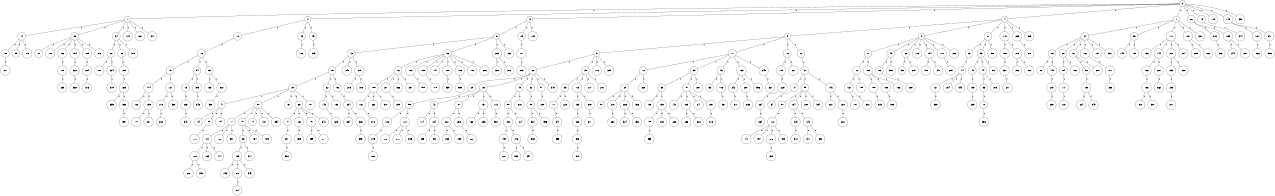 graph G {
size="8.5,11;"
ratio = "expand;"
fixedsize="true;"
overlap="scale;"
node[shape=circle,width=.12,hight=.12,fontsize=12]
edge[fontsize=12]

0[label=" 0" color=black, pos="2.0129068,0.22867153!"];
1[label=" 1" color=black, pos="1.0241115,0.22256052!"];
2[label=" 2" color=black, pos="0.75161825,0.039884576!"];
3[label=" 3" color=black, pos="1.486945,1.8885687!"];
4[label=" 4" color=black, pos="1.6063349,0.82858091!"];
5[label=" 5" color=black, pos="0.41963146,2.7579244!"];
6[label=" 6" color=black, pos="2.1614577,0.65581956!"];
7[label=" 7" color=black, pos="2.5351703,1.3136941!"];
8[label=" 8" color=black, pos="0.91574239,0.61598982!"];
9[label=" 9" color=black, pos="0.76635557,0.03919238!"];
10[label=" 10" color=black, pos="1.6698586,2.8385859!"];
11[label=" 11" color=black, pos="1.6016082,1.1236077!"];
12[label=" 12" color=black, pos="2.1215204,1.1336182!"];
13[label=" 13" color=black, pos="1.0621487,1.2982482!"];
14[label=" 14" color=black, pos="1.1560565,2.0509664!"];
15[label=" 15" color=black, pos="2.3245731,1.239304!"];
16[label=" 16" color=black, pos="0.90702616,0.18016935!"];
17[label=" 17" color=black, pos="1.6938442,2.1913556!"];
18[label=" 18" color=black, pos="2.2984387,1.5205063!"];
19[label=" 19" color=black, pos="2.7570961,1.10799!"];
20[label=" 20" color=black, pos="2.5963026,2.4197684!"];
21[label=" 21" color=black, pos="1.1331507,2.8820578!"];
22[label=" 22" color=black, pos="0.67208424,2.9804341!"];
23[label=" 23" color=black, pos="1.2976848,1.2369728!"];
24[label=" 24" color=black, pos="0.075031986,1.8780927!"];
25[label=" 25" color=black, pos="0.63650387,1.1325789!"];
26[label=" 26" color=black, pos="2.0993897,0.83498946!"];
27[label=" 27" color=black, pos="1.2971992,2.7351022!"];
28[label=" 28" color=black, pos="0.18458767,0.55195317!"];
29[label=" 29" color=black, pos="1.8728871,2.6069457!"];
30[label=" 30" color=black, pos="2.3670352,0.54162863!"];
31[label=" 31" color=black, pos="0.80711792,0.86943085!"];
32[label=" 32" color=black, pos="1.1957435,1.6510261!"];
33[label=" 33" color=black, pos="1.8169717,1.76719!"];
34[label=" 34" color=black, pos="2.4366902,1.7728471!"];
35[label=" 35" color=black, pos="2.5451589,1.6273913!"];
36[label=" 36" color=black, pos="0.66281987,1.047485!"];
37[label=" 37" color=black, pos="2.6133554,1.0806783!"];
38[label=" 38" color=black, pos="1.2418105,1.6451105!"];
39[label=" 39" color=black, pos="1.4009083,1.9310783!"];
40[label=" 40" color=black, pos="2.2620649,0.42889926!"];
41[label=" 41" color=black, pos="2.3657094,2.995398!"];
42[label=" 42" color=black, pos="1.7982687,1.5362891!"];
43[label=" 43" color=black, pos="2.2761944,0.073174177!"];
44[label=" 44" color=black, pos="0.34302476,0.47472119!"];
45[label=" 45" color=black, pos="0.77508986,0.93677072!"];
46[label=" 46" color=black, pos="2.1777064,2.0658287!"];
47[label=" 47" color=black, pos="0.096422568,2.1752665!"];
48[label=" 48" color=black, pos="2.5790114,1.437524!"];
49[label=" 49" color=black, pos="1.800255,0.74712041!"];
50[label=" 50" color=black, pos="2.201167,1.9419513!"];
51[label=" 51" color=black, pos="0.44708978,0.41637561!"];
52[label=" 52" color=black, pos="1.1357846,0.74649469!"];
53[label=" 53" color=black, pos="2.4464963,2.9277748!"];
54[label=" 54" color=black, pos="2.2651466,1.2028173!"];
55[label=" 55" color=black, pos="1.9905106,2.7200566!"];
56[label=" 56" color=black, pos="1.9822496,2.5142428!"];
57[label=" 57" color=black, pos="2.5905026,0.38102825!"];
58[label=" 58" color=black, pos="0.54477262,2.269031!"];
59[label=" 59" color=black, pos="2.338105,1.7819769!"];
60[label=" 60" color=black, pos="2.5765034,0.38476406!"];
61[label=" 61" color=black, pos="1.2117371,2.6472022!"];
62[label=" 62" color=black, pos="2.3061424,0.83845288!"];
63[label=" 63" color=black, pos="2.2281033,2.8661749!"];
64[label=" 64" color=black, pos="0.71609012,2.9928574!"];
65[label=" 65" color=black, pos="2.6417809,1.0982623!"];
66[label=" 66" color=black, pos="0.69686519,2.1784159!"];
67[label=" 67" color=black, pos="1.0526998,0.50885971!"];
68[label=" 68" color=black, pos="0.48886447,1.6522028!"];
69[label=" 69" color=black, pos="0.20616266,0.1774852!"];
70[label=" 70" color=black, pos="2.1494245,1.8089581!"];
71[label=" 71" color=black, pos="2.5744476,1.5878806!"];
72[label=" 72" color=black, pos="2.0555507,2.5971304!"];
73[label=" 73" color=black, pos="0.95462373,0.88388502!"];
74[label=" 74" color=black, pos="2.0626859,0.68645906!"];
75[label=" 75" color=black, pos="0.02269373,2.7445889!"];
76[label=" 76" color=black, pos="1.0889425,0.21215972!"];
77[label=" 77" color=black, pos="2.6961966,2.8074103!"];
78[label=" 78" color=black, pos="0.40558301,1.2231489!"];
79[label=" 79" color=black, pos="2.2915013,0.27056829!"];
80[label=" 80" color=black, pos="0.39176754,2.0443836!"];
81[label=" 81" color=black, pos="0.56309136,0.99788019!"];
82[label=" 82" color=black, pos="2.9905695,1.741163!"];
83[label=" 83" color=black, pos="1.879658,1.5248214!"];
84[label=" 84" color=black, pos="2.8825434,2.2637058!"];
85[label=" 85" color=black, pos="2.1266261,1.4243611!"];
86[label=" 86" color=black, pos="0.68748439,2.5122397!"];
87[label=" 87" color=black, pos="0.45853946,0.32603775!"];
88[label=" 88" color=black, pos="0.65050665,1.1966983!"];
89[label=" 89" color=black, pos="1.2986899,1.8393753!"];
90[label=" 90" color=black, pos="0.87891773,1.3025226!"];
91[label=" 91" color=black, pos="2.0662901,2.7271763!"];
92[label=" 92" color=black, pos="1.5643252,2.5275736!"];
93[label=" 93" color=black, pos="1.0619982,0.22316037!"];
94[label=" 94" color=black, pos="2.5994447,1.7284683!"];
95[label=" 95" color=black, pos="1.518208,0.90829112!"];
96[label=" 96" color=black, pos="2.4249274,2.3823127!"];
97[label=" 97" color=black, pos="0.29956787,2.0128767!"];
98[label=" 98" color=black, pos="0.80222622,0.93706136!"];
99[label=" 99" color=black, pos="2.1427434,0.81734984!"];
100[label=" 100" color=black, pos="0.65511979,2.3980199!"];
101[label=" 101" color=black, pos="1.2968581,1.4666005!"];
102[label=" 102" color=black, pos="1.3565803,2.9542868!"];
103[label=" 103" color=black, pos="1.2495748,0.043502958!"];
104[label=" 104" color=black, pos="1.9675674,2.3981194!"];
105[label=" 105" color=black, pos="1.6475036,0.44562084!"];
106[label=" 106" color=black, pos="0.72639544,2.3182461!"];
107[label=" 107" color=black, pos="2.0469199,2.5762074!"];
108[label=" 108" color=black, pos="0.48051936,1.4191576!"];
109[label=" 109" color=black, pos="0.59540753,1.6736802!"];
110[label=" 110" color=black, pos="1.0808269,2.8267761!"];
111[label=" 111" color=black, pos="1.490545,2.0049039!"];
112[label=" 112" color=black, pos="1.2960947,1.7252476!"];
113[label=" 113" color=black, pos="1.8140194,2.3933281!"];
114[label=" 114" color=black, pos="0.55355063,2.4095537!"];
115[label=" 115" color=black, pos="2.8471702,2.3025102!"];
116[label=" 116" color=black, pos="1.9599884,0.10506701!"];
117[label=" 117" color=black, pos="2.6074259,2.5073838!"];
118[label=" 118" color=black, pos="1.4067142,1.0186545!"];
119[label=" 119" color=black, pos="2.204439,0.35537153!"];
120[label=" 120" color=black, pos="2.4265817,1.444132!"];
121[label=" 121" color=black, pos="2.2514876,2.7810161!"];
122[label=" 122" color=black, pos="0.54903434,1.4055087!"];
123[label=" 123" color=black, pos="1.1763309,1.7238941!"];
124[label=" 124" color=black, pos="2.4296867,1.6917152!"];
125[label=" 125" color=black, pos="2.6077083,1.7253654!"];
126[label=" 126" color=black, pos="2.5332589,1.9116817!"];
127[label=" 127" color=black, pos="0.76757835,0.23823153!"];
128[label=" 128" color=black, pos="2.3476723,2.4347613!"];
129[label=" 129" color=black, pos="2.5198236,2.4041981!"];
130[label=" 130" color=black, pos="1.4063471,2.4650625!"];
131[label=" 131" color=black, pos="2.5177257,1.7189972!"];
132[label=" 132" color=black, pos="2.0179177,2.984525!"];
133[label=" 133" color=black, pos="0.60981143,0.64004854!"];
134[label=" 134" color=black, pos="2.4539104,2.8807682!"];
135[label=" 135" color=black, pos="1.8187834,2.4156488!"];
136[label=" 136" color=black, pos="0.80136322,2.7656157!"];
137[label=" 137" color=black, pos="2.0661874,2.3900448!"];
138[label=" 138" color=black, pos="1.9795206,2.0552124!"];
139[label=" 139" color=black, pos="2.044064,2.4446587!"];
140[label=" 140" color=black, pos="1.184922,1.6876078!"];
141[label=" 141" color=black, pos="0.13907408,2.9378038!"];
142[label=" 142" color=black, pos="0.87938652,2.8144732!"];
143[label=" 143" color=black, pos="2.9375716,1.8646257!"];
144[label=" 144" color=black, pos="1.080532,1.0601217!"];
145[label=" 145" color=black, pos="2.8000551,1.6192538!"];
146[label=" 146" color=black, pos="0.30527384,0.27682197!"];
147[label=" 147" color=black, pos="2.4486757,0.41131951!"];
148[label=" 148" color=black, pos="2.1506643,0.42833117!"];
149[label=" 149" color=black, pos="2.4265836,0.88272283!"];
150[label=" 150" color=black, pos="2.1847069,1.00414!"];
151[label=" 151" color=black, pos="2.927318,2.8612133!"];
152[label=" 152" color=black, pos="0.49900712,2.1545693!"];
153[label=" 153" color=black, pos="1.3715015,1.078638!"];
154[label=" 154" color=black, pos="0.44828921,2.0261132!"];
155[label=" 155" color=black, pos="2.0769406,2.5305626!"];
156[label=" 156" color=black, pos="1.53636,1.5173432!"];
157[label=" 157" color=black, pos="0.32502875,2.2689136!"];
158[label=" 158" color=black, pos="2.0972621,2.6320141!"];
159[label=" 159" color=black, pos="0.14181939,0.032429969!"];
160[label=" 160" color=black, pos="2.4145625,1.9398888!"];
161[label=" 161" color=black, pos="2.9608224,0.4628394!"];
162[label=" 162" color=black, pos="1.3739867,2.3060765!"];
163[label=" 163" color=black, pos="1.9263853,0.67853208!"];
164[label=" 164" color=black, pos="2.7955329,0.42568872!"];
165[label=" 165" color=black, pos="1.5959414,2.6302973!"];
166[label=" 166" color=black, pos="1.967656,1.7177835!"];
167[label=" 167" color=black, pos="2.7555389,1.7503019!"];
168[label=" 168" color=black, pos="2.9372127,2.9561654!"];
169[label=" 169" color=black, pos="1.7087174,1.3071467!"];
170[label=" 170" color=black, pos="1.9079574,1.5336313!"];
171[label=" 171" color=black, pos="0.44986231,2.2970878!"];
172[label=" 172" color=black, pos="1.4080387,2.3659569!"];
173[label=" 173" color=black, pos="1.4173789,1.6971835!"];
174[label=" 174" color=black, pos="0.25856567,0.49451021!"];
175[label=" 175" color=black, pos="2.1651804,0.18420591!"];
176[label=" 176" color=black, pos="1.9350028,0.00042817276!"];
177[label=" 177" color=black, pos="1.5593761,0.7264242!"];
178[label=" 178" color=black, pos="2.920798,0.30167606!"];
179[label=" 179" color=black, pos="1.4722188,1.6160556!"];
180[label=" 180" color=black, pos="1.3215404,0.88423757!"];
181[label=" 181" color=black, pos="2.9782668,2.1239541!"];
182[label=" 182" color=black, pos="2.996388,1.250937!"];
183[label=" 183" color=black, pos="0.86327642,0.26396149!"];
184[label=" 184" color=black, pos="1.5755142,0.44199933!"];
185[label=" 185" color=black, pos="0.57196452,2.6022238!"];
186[label=" 186" color=black, pos="0.42847902,2.8634229!"];
187[label=" 187" color=black, pos="0.50266367,0.78095537!"];
188[label=" 188" color=black, pos="0.46149103,2.5631233!"];
189[label=" 189" color=black, pos="1.246614,1.6765903!"];
190[label=" 190" color=black, pos="1.3055418,1.4045704!"];
191[label=" 191" color=black, pos="0.36267024,1.9670974!"];
192[label=" 192" color=black, pos="1.9329216,2.0730748!"];
193[label=" 193" color=black, pos="0.57752026,0.99764866!"];
194[label=" 194" color=black, pos="0.57919832,1.9066971!"];
195[label=" 195" color=black, pos="2.34055,1.9060661!"];
196[label=" 196" color=black, pos="1.3528454,2.2417989!"];
197[label=" 197" color=black, pos="0.15626688,2.8424615!"];
198[label=" 198" color=black, pos="1.8459165,2.6306269!"];
199[label=" 199" color=black, pos="1.9155639,1.1467712!"];
200[label=" 200" color=black, pos="1.006821,2.3533716!"];
201[label=" 201" color=black, pos="2.8951445,0.59034051!"];
202[label=" 202" color=black, pos="0.21209182,1.5562048!"];
203[label=" 203" color=black, pos="1.1846901,1.3546829!"];
204[label=" 204" color=black, pos="2.9314603,1.136995!"];
205[label=" 205" color=black, pos="2.514871,0.54953582!"];
206[label=" 206" color=black, pos="2.2264885,0.56937418!"];
207[label=" 207" color=black, pos="2.7778869,1.9905378!"];
208[label=" 208" color=black, pos="2.9359913,0.36904913!"];
209[label=" 209" color=black, pos="1.6949297,1.3054786!"];
210[label=" 210" color=black, pos="0.45642727,2.4596633!"];
211[label=" 211" color=black, pos="1.3239542,0.178653!"];
212[label=" 212" color=black, pos="0.41082802,2.3431417!"];
213[label=" 213" color=black, pos="2.2951045,1.2864864!"];
214[label=" 214" color=black, pos="1.0728402,0.66364533!"];
215[label=" 215" color=black, pos="2.572006,2.635435!"];
216[label=" 216" color=black, pos="1.9980926,0.33913308!"];
217[label=" 217" color=black, pos="2.9638738,2.6000438!"];
218[label=" 218" color=black, pos="0.50629503,0.061418479!"];
219[label=" 219" color=black, pos="2.8740533,2.0856638!"];
220[label=" 220" color=black, pos="0.5557195,0.21058035!"];
221[label=" 221" color=black, pos="0.32148303,0.37241705!"];
222[label=" 222" color=black, pos="2.3529274,0.24505036!"];
223[label=" 223" color=black, pos="0.69024552,0.43293066!"];
224[label=" 224" color=black, pos="1.8849696,2.3813603!"];
225[label=" 225" color=black, pos="0.41667539,2.2691444!"];
226[label=" 226" color=black, pos="2.0411112,1.7532197!"];
227[label=" 227" color=black, pos="2.5706344,2.2000459!"];
228[label=" 228" color=black, pos="0.26768901,1.9771779!"];
229[label=" 229" color=black, pos="2.907693,1.9834953!"];
230[label=" 230" color=black, pos="0.38565734,1.1855538!"];
231[label=" 231" color=black, pos="1.109031,0.76424095!"];
232[label=" 232" color=black, pos="1.3905482,2.8428439!"];
233[label=" 233" color=black, pos="0.12700538,2.730194!"];
234[label=" 234" color=black, pos="0.44255122,2.0832811!"];
235[label=" 235" color=black, pos="2.3222972,2.1395395!"];
236[label=" 236" color=black, pos="1.6939532,1.1791582!"];
237[label=" 237" color=black, pos="1.4663123,0.86226668!"];
238[label=" 238" color=black, pos="1.3911991,0.92787253!"];
239[label=" 239" color=black, pos="1.6663049,0.49423071!"];
240[label=" 240" color=black, pos="2.8377148,0.86407661!"];
241[label=" 241" color=black, pos="2.449063,2.1328367!"];
242[label=" 242" color=black, pos="1.0776843,2.9047998!"];
243[label=" 243" color=black, pos="1.4994448,0.98996761!"];
244[label=" 244" color=black, pos="0.16105659,1.7950443!"];
245[label=" 245" color=black, pos="0.3317793,0.47933858!"];
246[label=" 246" color=black, pos="1.7051314,1.2232085!"];
247[label=" 247" color=black, pos="2.0993246,1.4282894!"];
248[label=" 248" color=black, pos="2.0545139,1.9017595!"];
249[label=" 249" color=black, pos="0.88663658,2.395191!"];
250[label=" 250" color=black, pos="2.250714,1.3643023!"];
251[label=" 251" color=black, pos="1.34433,0.94355691!"];
252[label=" 252" color=black, pos="1.5233957,0.13275556!"];
253[label=" 253" color=black, pos="1.3959122,1.5781534!"];
254[label=" 254" color=black, pos="2.0193053,2.47248!"];
255[label=" 255" color=black, pos="1.5188012,1.0556692!"];
256[label=" 256" color=black, pos="0.19313533,0.076891908!"];
257[label=" 257" color=black, pos="0.99202493,2.0440927!"];
258[label=" 258" color=black, pos="0.77207376,0.99289784!"];
259[label=" 259" color=black, pos="2.7626649,2.6217905!"];
260[label=" 260" color=black, pos="0.67505596,2.1412356!"];
261[label=" 261" color=black, pos="2.3666402,1.1720118!"];
262[label=" 262" color=black, pos="0.52075091,0.50457524!"];
263[label=" 263" color=black, pos="1.5452611,0.61286715!"];
264[label=" 264" color=black, pos="2.5176731,0.81816833!"];
265[label=" 265" color=black, pos="2.161842,2.7524371!"];
266[label=" 266" color=black, pos="0.27065608,0.050319581!"];
267[label=" 267" color=black, pos="2.6817896,0.31938155!"];
268[label=" 268" color=black, pos="0.42665605,0.42781375!"];
269[label=" 269" color=black, pos="1.1800061,2.1792416!"];
270[label=" 270" color=black, pos="2.2443173,2.7403091!"];
271[label=" 271" color=black, pos="2.2440613,0.5279748!"];
272[label=" 272" color=black, pos="2.0429353,0.27143252!"];
273[label=" 273" color=black, pos="1.2084042,0.13869308!"];
274[label=" 274" color=black, pos="1.7692045,0.51238126!"];
275[label=" 275" color=black, pos="0.8611227,2.8078397!"];
276[label=" 276" color=black, pos="1.2923799,1.081075!"];
277[label=" 277" color=black, pos="0.835479,0.17314303!"];
278[label=" 278" color=black, pos="1.9441334,2.8693747!"];
279[label=" 279" color=black, pos="0.26662838,0.94992917!"];
280[label=" 280" color=black, pos="2.7434926,2.514341!"];
281[label=" 281" color=black, pos="1.2452313,0.4309571!"];
282[label=" 282" color=black, pos="1.8420468,1.4654298!"];
283[label=" 283" color=black, pos="1.7751012,1.9909482!"];
284[label=" 284" color=black, pos="1.508923,0.53986712!"];
285[label=" 285" color=black, pos="0.33233974,2.4241983!"];
286[label=" 286" color=black, pos="0.62646229,0.4646679!"];
287[label=" 287" color=black, pos="1.6909224,2.2026544!"];
288[label=" 288" color=black, pos="2.6359588,1.3863119!"];
289[label=" 289" color=black, pos="0.37002946,2.8956258!"];
290[label=" 290" color=black, pos="2.7606073,2.9152457!"];
291[label=" 291" color=black, pos="1.6343252,1.6031896!"];
292[label=" 292" color=black, pos="0.97821706,2.4876502!"];
293[label=" 293" color=black, pos="2.8560669,1.58703!"];
294[label=" 294" color=black, pos="0.20542144,2.3756198!"];
295[label=" 295" color=black, pos="1.466295,0.33075893!"];
296[label=" 296" color=black, pos="1.2952696,0.98344376!"];
297[label=" 297" color=black, pos="0.53433977,2.8773753!"];
298[label=" 298" color=black, pos="0.24012514,0.8306556!"];
299[label=" 299" color=black, pos="2.6988148,0.017698457!"];
300[label=" 300" color=black, pos="2.5769019,1.9875887!"];
301[label=" 301" color=black, pos="1.4171971,0.91549798!"];
302[label=" 302" color=black, pos="2.6263166,0.51896241!"];
303[label=" 303" color=black, pos="2.869392,1.1948652!"];
304[label=" 304" color=black, pos="2.5667921,2.8299606!"];
305[label=" 305" color=black, pos="2.0573785,0.39607901!"];
306[label=" 306" color=black, pos="1.4999568,1.1719539!"];
307[label=" 307" color=black, pos="2.6605798,1.8758036!"];
308[label=" 308" color=black, pos="1.695001,1.6704505!"];
309[label=" 309" color=black, pos="2.4380109,2.7348166!"];
310[label=" 310" color=black, pos="0.87706635,1.156939!"];
311[label=" 311" color=black, pos="0.1035004,0.91111999!"];
312[label=" 312" color=black, pos="1.5301132,0.77142446!"];
313[label=" 313" color=black, pos="2.4484165,2.8849954!"];
314[label=" 314" color=black, pos="0.39423808,0.14714506!"];
315[label=" 315" color=black, pos="0.24660173,0.29229963!"];
316[label=" 316" color=black, pos="1.8863409,2.0538009!"];
317[label=" 317" color=black, pos="2.5486987,1.3886793!"];
318[label=" 318" color=black, pos="0.042396573,1.1722234!"];
319[label=" 319" color=black, pos="0.89742253,1.8161895!"];
320[label=" 320" color=black, pos="2.8244241,1.0150275!"];
321[label=" 321" color=black, pos="2.7551175,0.22121399!"];
322[label=" 322" color=black, pos="2.9569722,0.20417342!"];
323[label=" 323" color=black, pos="2.3913077,1.1451767!"];
324[label=" 324" color=black, pos="2.4592232,0.60200035!"];
325[label=" 325" color=black, pos="1.9875951,2.433687!"];
326[label=" 326" color=black, pos="2.5362979,1.1758886!"];
327[label=" 327" color=black, pos="2.6892538,0.86125622!"];
328[label=" 328" color=black, pos="1.5796921,2.7865185!"];
329[label=" 329" color=black, pos="1.7763066,0.4841651!"];
330[label=" 330" color=black, pos="0.37609155,0.9368527!"];
331[label=" 331" color=black, pos="0.18481156,1.0450478!"];
332[label=" 332" color=black, pos="0.28100694,1.6519567!"];
333[label=" 333" color=black, pos="1.6377277,0.29859364!"];
334[label=" 334" color=black, pos="2.6915541,2.6077462!"];
335[label=" 335" color=black, pos="2.4665604,0.89448584!"];
336[label=" 336" color=black, pos="1.3452861,2.3810621!"];
337[label=" 337" color=black, pos="1.6887369,1.8548714!"];
338[label=" 338" color=black, pos="0.55356572,2.8322276!"];
339[label=" 339" color=black, pos="0.8737535,1.382412!"];
340[label=" 340" color=black, pos="1.5243235,2.4233624!"];
341[label=" 341" color=black, pos="1.1200124,0.33607691!"];
342[label=" 342" color=black, pos="1.1964383,0.19237442!"];
343[label=" 343" color=black, pos="0.41282543,1.7092513!"];
344[label=" 344" color=black, pos="0.76786461,2.8797041!"];
345[label=" 345" color=black, pos="0.95554057,2.5214299!"];
346[label=" 346" color=black, pos="2.5262997,0.24748356!"];
347[label=" 347" color=black, pos="1.2309329,2.5548136!"];
348[label=" 348" color=black, pos="2.6642644,2.9173076!"];
349[label=" 349" color=black, pos="2.7001321,2.5958433!"];
350[label=" 350" color=black, pos="1.1972076,0.55956922!"];
351[label=" 351" color=black, pos="2.8750779,1.3681445!"];
352[label=" 352" color=black, pos="0.35913387,2.099544!"];
353[label=" 353" color=black, pos="2.9824242,0.82378072!"];
354[label=" 354" color=black, pos="0.97463139,1.908777!"];
355[label=" 355" color=black, pos="0.70115989,2.9608206!"];
356[label=" 356" color=black, pos="0.44176666,2.149701!"];
357[label=" 357" color=black, pos="2.1315127,1.0384693!"];
358[label=" 358" color=black, pos="0.53376193,1.9387532!"];
359[label=" 359" color=black, pos="2.866859,2.0517824!"];
360[label=" 360" color=black, pos="2.5547463,1.5406673!"];
361[label=" 361" color=black, pos="2.7723003,2.0458944!"];
362[label=" 362" color=black, pos="0.4357123,1.952496!"];
363[label=" 363" color=black, pos="1.418262,2.5022964!"];
364[label=" 364" color=black, pos="2.7914448,2.0019274!"];
365[label=" 365" color=black, pos="2.3975417,1.2516777!"];
366[label=" 366" color=black, pos="2.6384352,2.3401435!"];
367[label=" 367" color=black, pos="1.4973287,2.731287!"];
368[label=" 368" color=black, pos="1.5432523,0.58924556!"];
369[label=" 369" color=black, pos="0.63640235,0.062484266!"];
370[label=" 370" color=black, pos="1.5898113,1.2089868!"];
371[label=" 371" color=black, pos="2.9282968,0.86810189!"];
372[label=" 372" color=black, pos="2.3632807,0.64269906!"];
373[label=" 373" color=black, pos="0.91042602,1.692126!"];
374[label=" 374" color=black, pos="1.0848078,1.0541554!"];
375[label=" 375" color=black, pos="0.42419538,2.6342115!"];
376[label=" 376" color=black, pos="0.05739674,0.28300025!"];
377[label=" 377" color=black, pos="1.858597,0.76591374!"];
378[label=" 378" color=black, pos="2.3604647,1.4564815!"];
379[label=" 379" color=black, pos="2.6861838,1.0085031!"];
380[label=" 380" color=black, pos="0.19461276,2.8102869!"];
381[label=" 381" color=black, pos="1.545579,1.6539!"];
382[label=" 382" color=black, pos="2.5346825,1.2125232!"];
383[label=" 383" color=black, pos="2.4934978,2.9263255!"];
384[label=" 384" color=black, pos="1.0701919,0.2446936!"];
385[label=" 385" color=black, pos="2.5548103,2.3771972!"];
386[label=" 386" color=black, pos="2.9855079,2.2040365!"];
387[label=" 387" color=black, pos="1.1582622,2.7211563!"];
388[label=" 388" color=black, pos="2.8637418,1.4579137!"];
389[label=" 389" color=black, pos="2.0338562,1.0397075!"];
390[label=" 390" color=black, pos="1.819869,2.5274165!"];
391[label=" 391" color=black, pos="1.0989655,1.8642613!"];
392[label=" 392" color=black, pos="0.66306781,2.0979462!"];
393[label=" 393" color=black, pos="1.1195622,2.1331531!"];
394[label=" 394" color=black, pos="1.3088221,1.7767619!"];
395[label=" 395" color=black, pos="0.5497293,2.8199592!"];
396[label=" 396" color=black, pos="2.0293615,2.8227919!"];
397[label=" 397" color=black, pos="0.38968655,1.6317564!"];
398[label=" 398" color=black, pos="0.11473013,1.5229224!"];
399[label=" 399" color=black, pos="1.6129149,1.382853!"];
0--1[label="1"]
0--2[label="1"]
0--3[label="1"]
0--4[label="1"]
0--7[label="1"]
0--60[label="1"]
0--79[label="1"]
0--118[label="1"]
0--149[label="1"]
0--330[label="1"]
1--14[label="1"]
1--32[label="1"]
1--34[label="1"]
1--179[label="1"]
1--301[label="1"]
1--314[label="1"]
2--10[label="1"]
2--43[label="1"]
2--45[label="1"]
3--6[label="1"]
3--25[label="1"]
3--129[label="1"]
4--5[label="1"]
4--8[label="1"]
4--21[label="1"]
4--140[label="1"]
4--269[label="1"]
4--325[label="1"]
5--9[label="1"]
5--11[label="1"]
5--18[label="1"]
5--27[label="1"]
6--13[label="1"]
6--36[label="1"]
6--223[label="1"]
6--232[label="1"]
7--24[label="1"]
7--99[label="1"]
7--111[label="1"]
7--151[label="1"]
7--321[label="1"]
8--17[label="1"]
8--49[label="1"]
8--66[label="1"]
8--113[label="1"]
8--154[label="1"]
8--170[label="1"]
8--296[label="1"]
9--22[label="1"]
9--35[label="1"]
9--116[label="1"]
9--334[label="1"]
10--16[label="1"]
11--12[label="1"]
11--39[label="1"]
11--46[label="1"]
11--123[label="1"]
11--249[label="1"]
12--20[label="1"]
12--328[label="1"]
13--15[label="1"]
13--248[label="1"]
13--275[label="1"]
14--80[label="1"]
14--95[label="1"]
14--176[label="1"]
15--30[label="1"]
15--62[label="1"]
15--96[label="1"]
16--19[label="1"]
16--54[label="1"]
16--65[label="1"]
17--72[label="1"]
17--108[label="1"]
18--119[label="1"]
18--261[label="1"]
19--104[label="1"]
19--127[label="1"]
20--50[label="1"]
20--218[label="1"]
20--266[label="1"]
20--336[label="1"]
21--23[label="1"]
21--33[label="1"]
21--300[label="1"]
22--29[label="1"]
22--38[label="1"]
22--48[label="1"]
22--82[label="1"]
22--91[label="1"]
22--348[label="1"]
23--74[label="1"]
24--26[label="1"]
24--28[label="1"]
24--37[label="1"]
24--122[label="1"]
24--131[label="1"]
24--252[label="1"]
25--171[label="1"]
26--88[label="1"]
26--148[label="1"]
27--31[label="1"]
28--94[label="1"]
28--192[label="1"]
29--55[label="1"]
30--41[label="1"]
30--57[label="1"]
30--61[label="1"]
30--69[label="1"]
30--101[label="1"]
31--47[label="1"]
31--59[label="1"]
31--146[label="1"]
32--51[label="1"]
32--110[label="1"]
32--162[label="1"]
32--184[label="1"]
32--189[label="1"]
32--272[label="1"]
33--40[label="1"]
33--44[label="1"]
33--52[label="1"]
34--67[label="1"]
34--83[label="1"]
34--319[label="1"]
35--53[label="1"]
35--115[label="1"]
35--217[label="1"]
35--281[label="1"]
36--76[label="1"]
36--102[label="1"]
36--138[label="1"]
36--147[label="1"]
36--180[label="1"]
36--186[label="1"]
36--196[label="1"]
36--206[label="1"]
37--92[label="1"]
37--287[label="1"]
38--42[label="1"]
38--87[label="1"]
38--137[label="1"]
38--173[label="1"]
39--68[label="1"]
39--97[label="1"]
39--381[label="1"]
40--193[label="1"]
41--84[label="1"]
41--89[label="1"]
41--194[label="1"]
42--114[label="1"]
42--204[label="1"]
43--182[label="1"]
44--56[label="1"]
44--373[label="1"]
45--243[label="1"]
46--63[label="1"]
46--106[label="1"]
47--64[label="1"]
48--58[label="1"]
48--376[label="1"]
49--86[label="1"]
49--352[label="1"]
53--77[label="1"]
53--228[label="1"]
54--73[label="1"]
54--305[label="1"]
55--126[label="1"]
55--172[label="1"]
56--70[label="1"]
57--71[label="1"]
57--75[label="1"]
57--78[label="1"]
57--197[label="1"]
57--354[label="1"]
58--152[label="1"]
58--214[label="1"]
59--90[label="1"]
59--134[label="1"]
59--208[label="1"]
59--394[label="1"]
60--219[label="1"]
60--239[label="1"]
62--143[label="1"]
62--169[label="1"]
65--165[label="1"]
65--367[label="1"]
66--93[label="1"]
66--279[label="1"]
67--107[label="1"]
67--234[label="1"]
68--103[label="1"]
68--133[label="1"]
69--81[label="1"]
69--160[label="1"]
69--191[label="1"]
69--342[label="1"]
70--396[label="1"]
71--124[label="1"]
71--188[label="1"]
71--331[label="1"]
72--132[label="1"]
72--185[label="1"]
73--283[label="1"]
74--121[label="1"]
74--294[label="1"]
74--345[label="1"]
75--85[label="1"]
75--164[label="1"]
75--195[label="1"]
76--105[label="1"]
76--201[label="1"]
76--366[label="1"]
76--391[label="1"]
77--347[label="1"]
79--344[label="1"]
80--211[label="1"]
81--291[label="1"]
82--98[label="1"]
83--200[label="1"]
85--125[label="1"]
85--374[label="1"]
86--205[label="1"]
87--202[label="1"]
87--236[label="1"]
89--100[label="1"]
90--112[label="1"]
91--290[label="1"]
92--130[label="1"]
94--117[label="1"]
96--254[label="1"]
97--142[label="1"]
97--203[label="1"]
97--241[label="1"]
97--251[label="1"]
98--337[label="1"]
98--395[label="1"]
99--145[label="1"]
99--190[label="1"]
102--198[label="1"]
104--120[label="1"]
104--139[label="1"]
105--161[label="1"]
105--262[label="1"]
105--307[label="1"]
106--351[label="1"]
108--109[label="1"]
108--155[label="1"]
108--156[label="1"]
109--315[label="1"]
111--136[label="1"]
111--144[label="1"]
111--210[label="1"]
111--284[label="1"]
112--141[label="1"]
112--157[label="1"]
112--226[label="1"]
112--308[label="1"]
115--135[label="1"]
115--309[label="1"]
117--207[label="1"]
119--225[label="1"]
121--399[label="1"]
122--177[label="1"]
123--242[label="1"]
123--257[label="1"]
123--356[label="1"]
124--128[label="1"]
124--163[label="1"]
124--174[label="1"]
125--153[label="1"]
125--212[label="1"]
125--343[label="1"]
126--245[label="1"]
127--278[label="1"]
127--358[label="1"]
128--267[label="1"]
128--292[label="1"]
130--224[label="1"]
130--349[label="1"]
132--181[label="1"]
132--302[label="1"]
133--199[label="1"]
133--229[label="1"]
133--268[label="1"]
134--215[label="1"]
134--240[label="1"]
135--288[label="1"]
137--168[label="1"]
137--235[label="1"]
138--178[label="1"]
139--187[label="1"]
139--231[label="1"]
140--150[label="1"]
140--213[label="1"]
143--329[label="1"]
144--166[label="1"]
144--221[label="1"]
146--220[label="1"]
146--280[label="1"]
148--273[label="1"]
149--167[label="1"]
149--341[label="1"]
150--237[label="1"]
151--209[label="1"]
151--222[label="1"]
152--159[label="1"]
152--246[label="1"]
154--158[label="1"]
154--247[label="1"]
155--389[label="1"]
159--227[label="1"]
160--338[label="1"]
161--370[label="1"]
162--175[label="1"]
166--183[label="1"]
167--326[label="1"]
170--285[label="1"]
171--303[label="1"]
172--216[label="1"]
172--270[label="1"]
172--385[label="1"]
173--350[label="1"]
175--255[label="1"]
177--265[label="1"]
180--339[label="1"]
183--310[label="1"]
183--387[label="1"]
184--322[label="1"]
186--359[label="1"]
189--304[label="1"]
191--259[label="1"]
191--271[label="1"]
193--253[label="1"]
199--353[label="1"]
200--323[label="1"]
201--299[label="1"]
202--263[label="1"]
202--298[label="1"]
203--258[label="1"]
203--382[label="1"]
204--295[label="1"]
204--361[label="1"]
210--233[label="1"]
210--368[label="1"]
212--274[label="1"]
213--256[label="1"]
213--286[label="1"]
215--312[label="1"]
218--250[label="1"]
219--383[label="1"]
221--362[label="1"]
223--238[label="1"]
223--372[label="1"]
225--264[label="1"]
226--230[label="1"]
233--293[label="1"]
234--379[label="1"]
236--282[label="1"]
237--277[label="1"]
239--244[label="1"]
239--297[label="1"]
240--311[label="1"]
240--360[label="1"]
242--317[label="1"]
245--260[label="1"]
246--332[label="1"]
246--357[label="1"]
249--327[label="1"]
251--313[label="1"]
254--384[label="1"]
254--386[label="1"]
257--365[label="1"]
264--364[label="1"]
266--324[label="1"]
266--392[label="1"]
269--378[label="1"]
273--289[label="1"]
275--276[label="1"]
275--375[label="1"]
278--380[label="1"]
280--320[label="1"]
283--340[label="1"]
288--306[label="1"]
291--390[label="1"]
293--377[label="1"]
304--316[label="1"]
305--346[label="1"]
306--318[label="1"]
309--371[label="1"]
322--333[label="1"]
323--335[label="1"]
323--369[label="1"]
337--363[label="1"]
341--398[label="1"]
347--355[label="1"]
367--388[label="1"]
369--397[label="1"]
386--393[label="1"]

}
